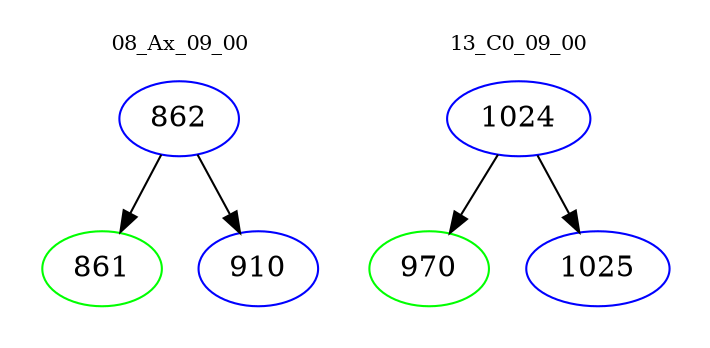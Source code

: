 digraph{
subgraph cluster_0 {
color = white
label = "08_Ax_09_00";
fontsize=10;
T0_862 [label="862", color="blue"]
T0_862 -> T0_861 [color="black"]
T0_861 [label="861", color="green"]
T0_862 -> T0_910 [color="black"]
T0_910 [label="910", color="blue"]
}
subgraph cluster_1 {
color = white
label = "13_C0_09_00";
fontsize=10;
T1_1024 [label="1024", color="blue"]
T1_1024 -> T1_970 [color="black"]
T1_970 [label="970", color="green"]
T1_1024 -> T1_1025 [color="black"]
T1_1025 [label="1025", color="blue"]
}
}
